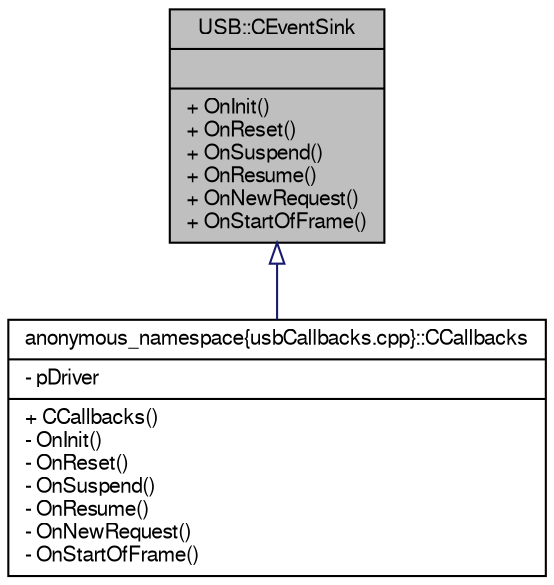 digraph G
{
  bgcolor="transparent";
  edge [fontname="FreeSans",fontsize=10,labelfontname="FreeSans",labelfontsize=10];
  node [fontname="FreeSans",fontsize=10,shape=record];
  Node1 [label="{USB::CEventSink\n||+ OnInit()\l+ OnReset()\l+ OnSuspend()\l+ OnResume()\l+ OnNewRequest()\l+ OnStartOfFrame()\l}",height=0.2,width=0.4,color="black", fillcolor="grey75", style="filled" fontcolor="black"];
  Node1 -> Node2 [dir=back,color="midnightblue",fontsize=10,style="solid",arrowtail="empty",fontname="FreeSans"];
  Node2 [label="{anonymous_namespace\{usbCallbacks.cpp\}::CCallbacks\n|- pDriver\l|+ CCallbacks()\l- OnInit()\l- OnReset()\l- OnSuspend()\l- OnResume()\l- OnNewRequest()\l- OnStartOfFrame()\l}",height=0.2,width=0.4,color="black",URL="$classanonymous__namespace_02usb_callbacks_8cpp_03_1_1_c_callbacks.html"];
}

